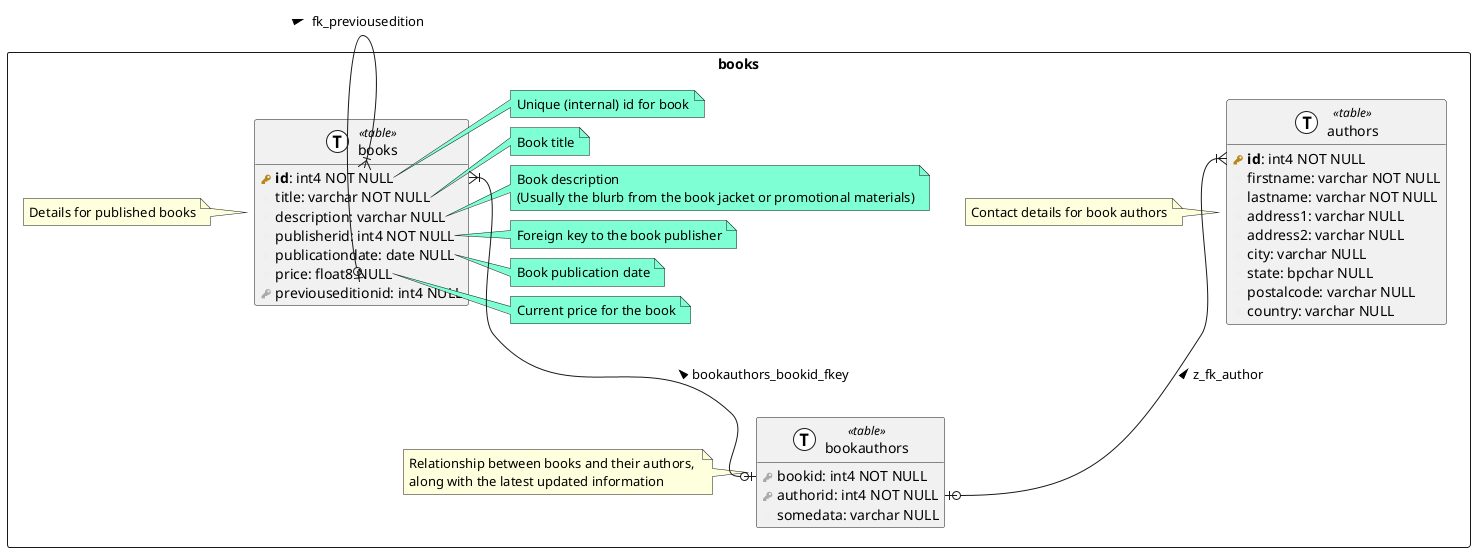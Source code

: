 @startuml

hide empty methods
!define schema(name, slug) package "name" as slug <<Rectangle>>
!define table(name, slug) entity "name" as slug << (T, white) table >>
!define view(name, slug) entity "name" as slug << (V, yellow) view >>
!define primary_key(name) <b><color:#b8861b><&key></color> name</b>
!define foreign_key(name) <color:#aaaaaa><&key></color> name
!define column(name) {field} <color:#efefef><&media-record></color> name

schema(books, books_599266b) {

table(authors, authors_8702b73d) {
  primary_key(id): int4 NOT NULL
  column(firstname): varchar NOT NULL
  column(lastname): varchar NOT NULL
  column(address1): varchar NULL
  column(address2): varchar NULL
  column(city): varchar NULL
  column(state): bpchar NULL
  column(postalcode): varchar NULL
  column(country): varchar NULL
}

note left of authors_8702b73d
Contact details for book authors
end note



table(books, books_b324c99f) {
  primary_key(id): int4 NOT NULL
  column(title): varchar NOT NULL
  column(description): varchar NULL
  column(publisherid): int4 NOT NULL
  column(publicationdate): date NULL
  column(price): float8 NULL
  foreign_key(previouseditionid): int4 NULL
}

note left of books_b324c99f
Details for published books
end note

note right of books_b324c99f::id #Aquamarine
Unique (internal) id for book
end note

note right of books_b324c99f::title #Aquamarine
Book title
end note

note right of books_b324c99f::description #Aquamarine
Book description
(Usually the blurb from the book jacket or promotional materials)
end note

note right of books_b324c99f::publisherid #Aquamarine
Foreign key to the book publisher
end note

note right of books_b324c99f::publicationdate #Aquamarine
Book publication date
end note

note right of books_b324c99f::price #Aquamarine
Current price for the book
end note



table(bookauthors, bookauthors_27311434) {
  foreign_key(bookid): int4 NOT NULL
  foreign_key(authorid): int4 NOT NULL
  column(somedata): varchar NULL
}

note left of bookauthors_27311434
Relationship between books and their authors, 
along with the latest updated information
end note




}


books_599266b.authors_8702b73d::id  }|--o| books_599266b.bookauthors_27311434::authorid : < z_fk_author
books_599266b.books_b324c99f::id  }|--o| books_599266b.books_b324c99f::previouseditionid : < fk_previousedition
books_599266b.books_b324c99f::id  }|--o| books_599266b.bookauthors_27311434::bookid : < bookauthors_bookid_fkey

@enduml
